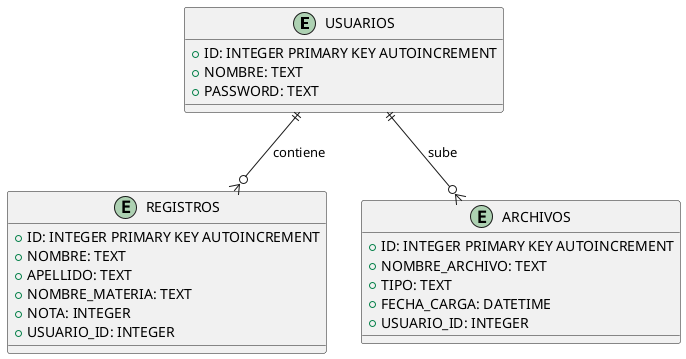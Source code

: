 @startuml DER - Diseño de sistemas 1

entity "USUARIOS" {
    + ID: INTEGER PRIMARY KEY AUTOINCREMENT
    + NOMBRE: TEXT
    + PASSWORD: TEXT
}

entity "REGISTROS" {
    + ID: INTEGER PRIMARY KEY AUTOINCREMENT
    + NOMBRE: TEXT
    + APELLIDO: TEXT
    + NOMBRE_MATERIA: TEXT
    + NOTA: INTEGER
    + USUARIO_ID: INTEGER
}

entity "ARCHIVOS" {
    + ID: INTEGER PRIMARY KEY AUTOINCREMENT
    + NOMBRE_ARCHIVO: TEXT
    + TIPO: TEXT
    + FECHA_CARGA: DATETIME
    + USUARIO_ID: INTEGER
}

USUARIOS ||--o{ REGISTROS : "contiene"
USUARIOS ||--o{ ARCHIVOS : "sube"


@enduml